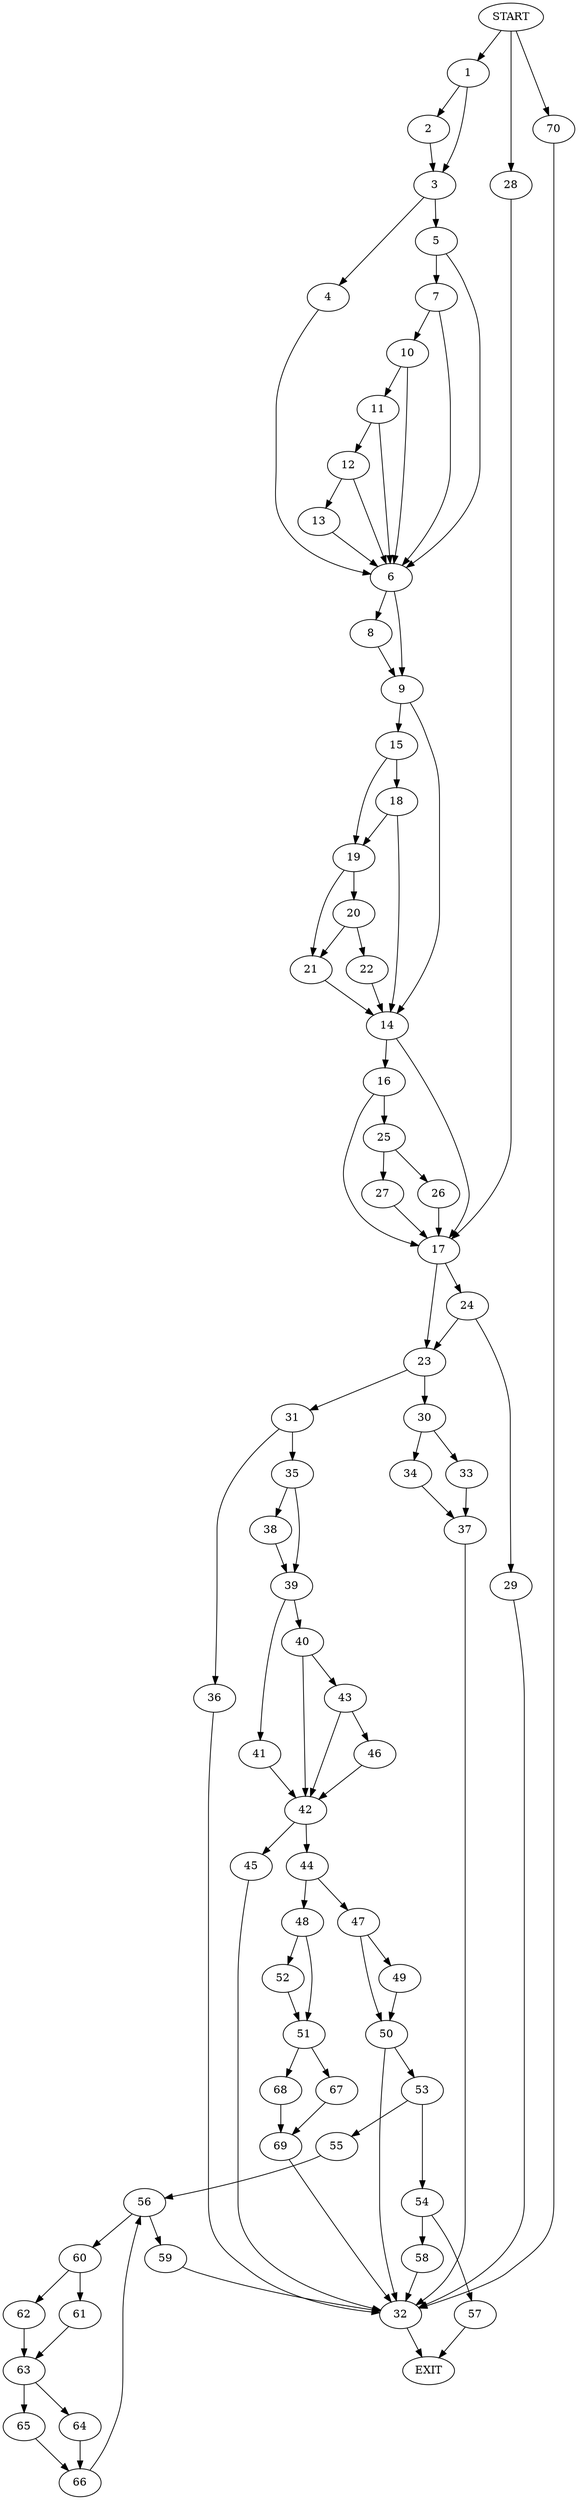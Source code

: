 digraph {
0 [label="START"]
71 [label="EXIT"]
0 -> 1
1 -> 2
1 -> 3
2 -> 3
3 -> 4
3 -> 5
4 -> 6
5 -> 6
5 -> 7
6 -> 8
6 -> 9
7 -> 10
7 -> 6
10 -> 6
10 -> 11
11 -> 12
11 -> 6
12 -> 6
12 -> 13
13 -> 6
8 -> 9
9 -> 14
9 -> 15
14 -> 16
14 -> 17
15 -> 18
15 -> 19
18 -> 14
18 -> 19
19 -> 20
19 -> 21
20 -> 22
20 -> 21
21 -> 14
22 -> 14
17 -> 23
17 -> 24
16 -> 25
16 -> 17
25 -> 26
25 -> 27
27 -> 17
26 -> 17
0 -> 28
28 -> 17
24 -> 29
24 -> 23
23 -> 30
23 -> 31
29 -> 32
30 -> 33
30 -> 34
31 -> 35
31 -> 36
33 -> 37
34 -> 37
37 -> 32
32 -> 71
35 -> 38
35 -> 39
36 -> 32
38 -> 39
39 -> 40
39 -> 41
41 -> 42
40 -> 42
40 -> 43
42 -> 44
42 -> 45
43 -> 46
43 -> 42
46 -> 42
44 -> 47
44 -> 48
45 -> 32
47 -> 49
47 -> 50
48 -> 51
48 -> 52
49 -> 50
50 -> 53
50 -> 32
53 -> 54
53 -> 55
55 -> 56
54 -> 57
54 -> 58
56 -> 59
56 -> 60
59 -> 32
60 -> 61
60 -> 62
62 -> 63
61 -> 63
63 -> 64
63 -> 65
64 -> 66
65 -> 66
66 -> 56
57 -> 71
58 -> 32
51 -> 67
51 -> 68
52 -> 51
68 -> 69
67 -> 69
69 -> 32
0 -> 70
70 -> 32
}
